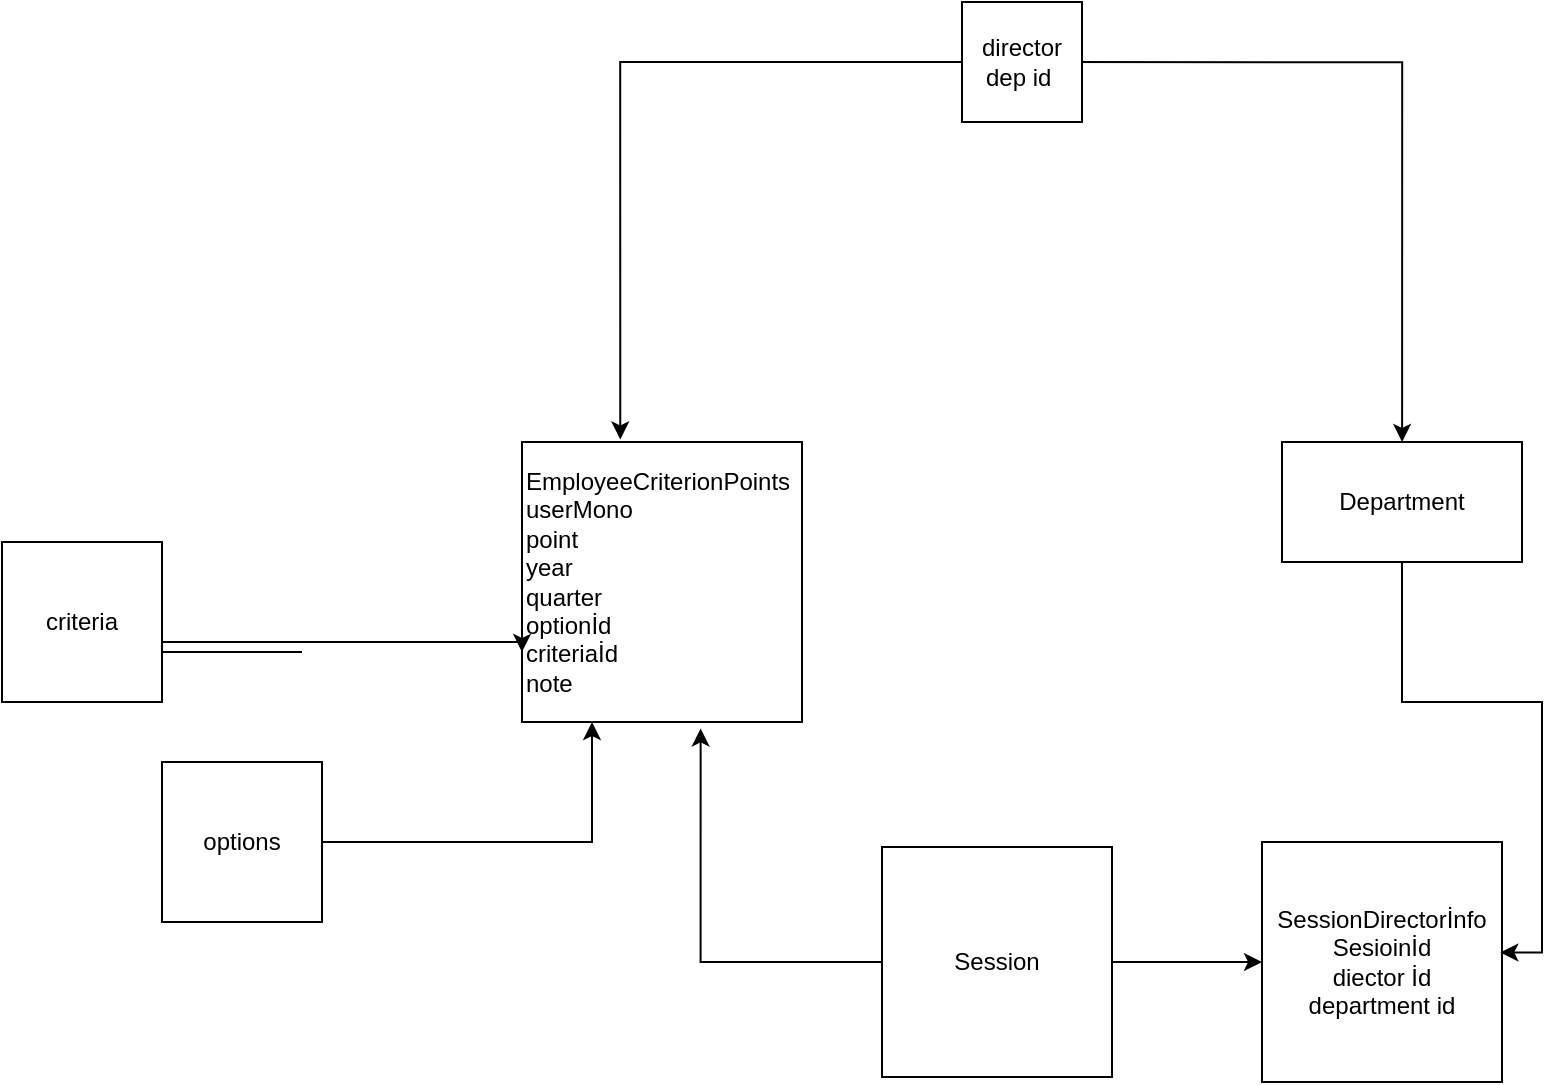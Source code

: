 <mxfile version="21.6.9" type="github">
  <diagram name="Page-1" id="XSsx9PzH1W_kPzse2dk-">
    <mxGraphModel dx="869" dy="485" grid="1" gridSize="10" guides="1" tooltips="1" connect="1" arrows="1" fold="1" page="1" pageScale="1" pageWidth="2339" pageHeight="3300" math="0" shadow="0">
      <root>
        <mxCell id="0" />
        <mxCell id="1" parent="0" />
        <mxCell id="kxQCJO5KsHXwveHBvxwj-1" value="EmployeeCriterionPoints&lt;br&gt;userMono&lt;br&gt;point&lt;br&gt;year&lt;br&gt;quarter&lt;br&gt;optionİd&lt;br&gt;criteriaİd&lt;br&gt;note&lt;br&gt;" style="whiteSpace=wrap;html=1;aspect=fixed;align=left;" parent="1" vertex="1">
          <mxGeometry x="1010" y="1630" width="140" height="140" as="geometry" />
        </mxCell>
        <mxCell id="kxQCJO5KsHXwveHBvxwj-5" style="edgeStyle=orthogonalEdgeStyle;rounded=0;orthogonalLoop=1;jettySize=auto;html=1;entryX=0;entryY=0.75;entryDx=0;entryDy=0;" parent="1" edge="1">
          <mxGeometry relative="1" as="geometry">
            <Array as="points">
              <mxPoint x="830" y="1735" />
              <mxPoint x="830" y="1730" />
              <mxPoint x="1010" y="1730" />
            </Array>
            <mxPoint x="900" y="1735" as="sourcePoint" />
            <mxPoint x="1009.96" y="1735" as="targetPoint" />
          </mxGeometry>
        </mxCell>
        <mxCell id="kxQCJO5KsHXwveHBvxwj-3" value="criteria" style="whiteSpace=wrap;html=1;aspect=fixed;" parent="1" vertex="1">
          <mxGeometry x="750" y="1680" width="80" height="80" as="geometry" />
        </mxCell>
        <mxCell id="kxQCJO5KsHXwveHBvxwj-6" style="edgeStyle=orthogonalEdgeStyle;rounded=0;orthogonalLoop=1;jettySize=auto;html=1;entryX=0.25;entryY=1;entryDx=0;entryDy=0;" parent="1" source="kxQCJO5KsHXwveHBvxwj-4" target="kxQCJO5KsHXwveHBvxwj-1" edge="1">
          <mxGeometry relative="1" as="geometry" />
        </mxCell>
        <mxCell id="kxQCJO5KsHXwveHBvxwj-4" value="options" style="whiteSpace=wrap;html=1;aspect=fixed;" parent="1" vertex="1">
          <mxGeometry x="830" y="1790" width="80" height="80" as="geometry" />
        </mxCell>
        <mxCell id="kxQCJO5KsHXwveHBvxwj-9" style="edgeStyle=orthogonalEdgeStyle;rounded=0;orthogonalLoop=1;jettySize=auto;html=1;" parent="1" edge="1">
          <mxGeometry relative="1" as="geometry">
            <mxPoint x="1280" y="1440.053" as="sourcePoint" />
            <mxPoint x="1450.053" y="1630" as="targetPoint" />
            <Array as="points">
              <mxPoint x="1450" y="1440" />
            </Array>
          </mxGeometry>
        </mxCell>
        <mxCell id="kxQCJO5KsHXwveHBvxwj-11" style="edgeStyle=orthogonalEdgeStyle;rounded=0;orthogonalLoop=1;jettySize=auto;html=1;entryX=0.351;entryY=-0.009;entryDx=0;entryDy=0;entryPerimeter=0;" parent="1" source="kxQCJO5KsHXwveHBvxwj-7" target="kxQCJO5KsHXwveHBvxwj-1" edge="1">
          <mxGeometry relative="1" as="geometry" />
        </mxCell>
        <mxCell id="kxQCJO5KsHXwveHBvxwj-7" value="director&lt;br&gt;dep id&amp;nbsp;" style="whiteSpace=wrap;html=1;aspect=fixed;" parent="1" vertex="1">
          <mxGeometry x="1230" y="1410" width="60" height="60" as="geometry" />
        </mxCell>
        <mxCell id="kxQCJO5KsHXwveHBvxwj-19" style="edgeStyle=orthogonalEdgeStyle;rounded=0;orthogonalLoop=1;jettySize=auto;html=1;entryX=0.638;entryY=1.023;entryDx=0;entryDy=0;entryPerimeter=0;" parent="1" source="kxQCJO5KsHXwveHBvxwj-18" target="kxQCJO5KsHXwveHBvxwj-1" edge="1">
          <mxGeometry relative="1" as="geometry" />
        </mxCell>
        <mxCell id="maLJ8e9tb1e6inRTuRvn-7" style="edgeStyle=orthogonalEdgeStyle;rounded=0;orthogonalLoop=1;jettySize=auto;html=1;" edge="1" parent="1" source="kxQCJO5KsHXwveHBvxwj-18" target="maLJ8e9tb1e6inRTuRvn-3">
          <mxGeometry relative="1" as="geometry" />
        </mxCell>
        <mxCell id="kxQCJO5KsHXwveHBvxwj-18" value="Session&lt;br&gt;" style="whiteSpace=wrap;html=1;aspect=fixed;" parent="1" vertex="1">
          <mxGeometry x="1190" y="1832.5" width="115" height="115" as="geometry" />
        </mxCell>
        <mxCell id="maLJ8e9tb1e6inRTuRvn-3" value="SessionDirectorİnfo&lt;br&gt;Sesioinİd&lt;br&gt;diector İd&lt;br&gt;department id" style="whiteSpace=wrap;html=1;aspect=fixed;" vertex="1" parent="1">
          <mxGeometry x="1380" y="1830" width="120" height="120" as="geometry" />
        </mxCell>
        <mxCell id="maLJ8e9tb1e6inRTuRvn-11" style="edgeStyle=orthogonalEdgeStyle;rounded=0;orthogonalLoop=1;jettySize=auto;html=1;entryX=0.993;entryY=0.46;entryDx=0;entryDy=0;entryPerimeter=0;" edge="1" parent="1" source="maLJ8e9tb1e6inRTuRvn-9" target="maLJ8e9tb1e6inRTuRvn-3">
          <mxGeometry relative="1" as="geometry" />
        </mxCell>
        <mxCell id="maLJ8e9tb1e6inRTuRvn-9" value="Department" style="whiteSpace=wrap;html=1;" vertex="1" parent="1">
          <mxGeometry x="1390" y="1630" width="120" height="60" as="geometry" />
        </mxCell>
      </root>
    </mxGraphModel>
  </diagram>
</mxfile>
